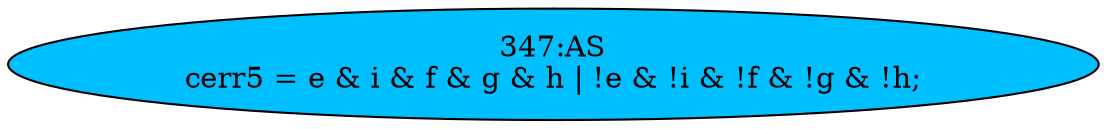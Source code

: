 strict digraph "" {
	node [label="\N"];
	"347:AS"	 [ast="<pyverilog.vparser.ast.Assign object at 0x7f14ceedea50>",
		def_var="['cerr5']",
		fillcolor=deepskyblue,
		label="347:AS
cerr5 = e & i & f & g & h | !e & !i & !f & !g & !h;",
		statements="[]",
		style=filled,
		typ=Assign,
		use_var="['e', 'i', 'f', 'g', 'h', 'e', 'i', 'f', 'g', 'h']"];
}
